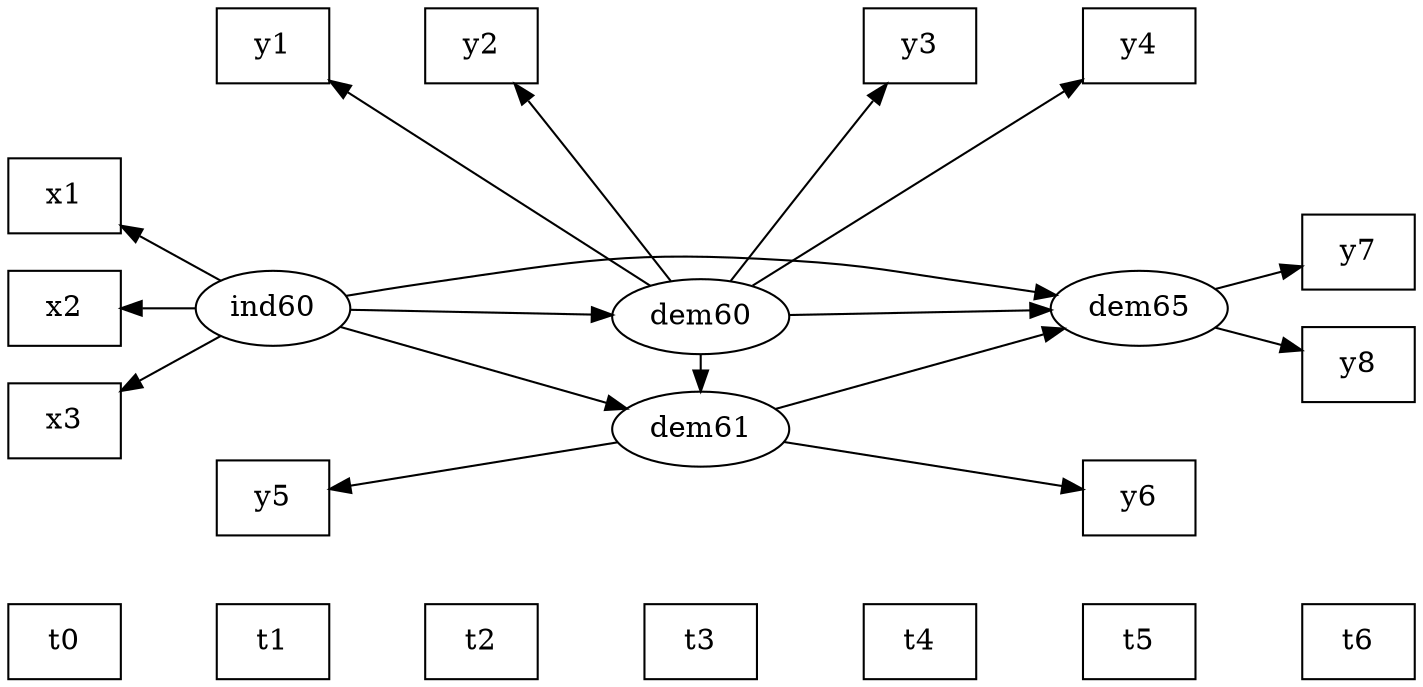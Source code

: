 digraph {
graph [rankdir = LR]

      subgraph cluster0{
       style=invis;
       //node [style=invis]
       node [shape=box]
       t0;t1;t2;t3;t4;t5;t6
        edge[style=invis];
      t0->t1->t2->t3->t4->t5->t6
     }
     subgraph {
         node [shape=box]
         y1;y2;y3;y4;
         edge[style=invis];
         y1->y2->y3->y4
     }
     subgraph {
         node [shape=box]
         y5;y6;
         edge[style=invis];
         y5->y6
     }

     node [shape=box]
     x1;x2;x3;y7;y8
     node [shape=oval]
    ind60;dem60;dem61;dem65



     {
           rank=same;
           t0,x1,x2,x3
      }
     {
           rank=same;
           t1,y1,ind60,y5
      }
      {
           rank=same;
           t2,y2
      }
      {
           rank=same;
           t3,dem60,dem61
       }
      {
            rank=same;
            t4,y3
       }
       {
            rank=same;
            t5,y4,dem65,y6
       }
       {
             rank=same;
             t6,y7,y8
        }
        {x1,x2,x3}->ind60[dir=back];
        {y1,y2,y3,y4}->dem60[dir=back constraint=false];
        {y5,y6}->dem61[dir=back];
        dem65->{y7,y8};
        {ind60}->{dem60,dem61,dem65};
        {dem60,dem61}->{dem65};
        dem60->dem61;



}
